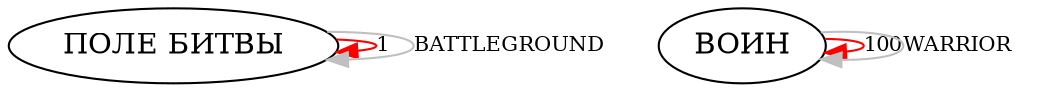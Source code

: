 ﻿// @see Прим. к strategy.gv.


// Элементы портулана.
digraph Element {


color = "lightgrey";
concentrate = true;
clusterrank = "global";
edge [ shape = "polygon" ];
edge [ fontsize = 10 ];


// Размеры групп элементов (макс. кол-во элементов).
subgraph clusterCount {

    edge [ color = "red" ];


    "ПОЛЕ БИТВЫ" -> "ПОЛЕ БИТВЫ" [ label = "1" ];
    "ВОИН" -> "ВОИН" [ label = "100" ];

} // subgraph clusterCount








// Внутренние названия элементов портулана.
// # Названия элементов записываются прописными буквами.
// # Элементы хранятся в папках, соотв. названию, но строчными буквами.
subgraph clusterInnerName {

    edge [ color = "gray" ];


    // перечисляем все элементы (группы элементов) портулана
    "ПОЛЕ БИТВЫ" -> "ПОЛЕ БИТВЫ" [ label = "BATTLEGROUND" ];
    "ВОИН"       -> "ВОИН"       [ label = "WARRIOR" ];

} // subgraph clusterInnerName


} // digraph Element
